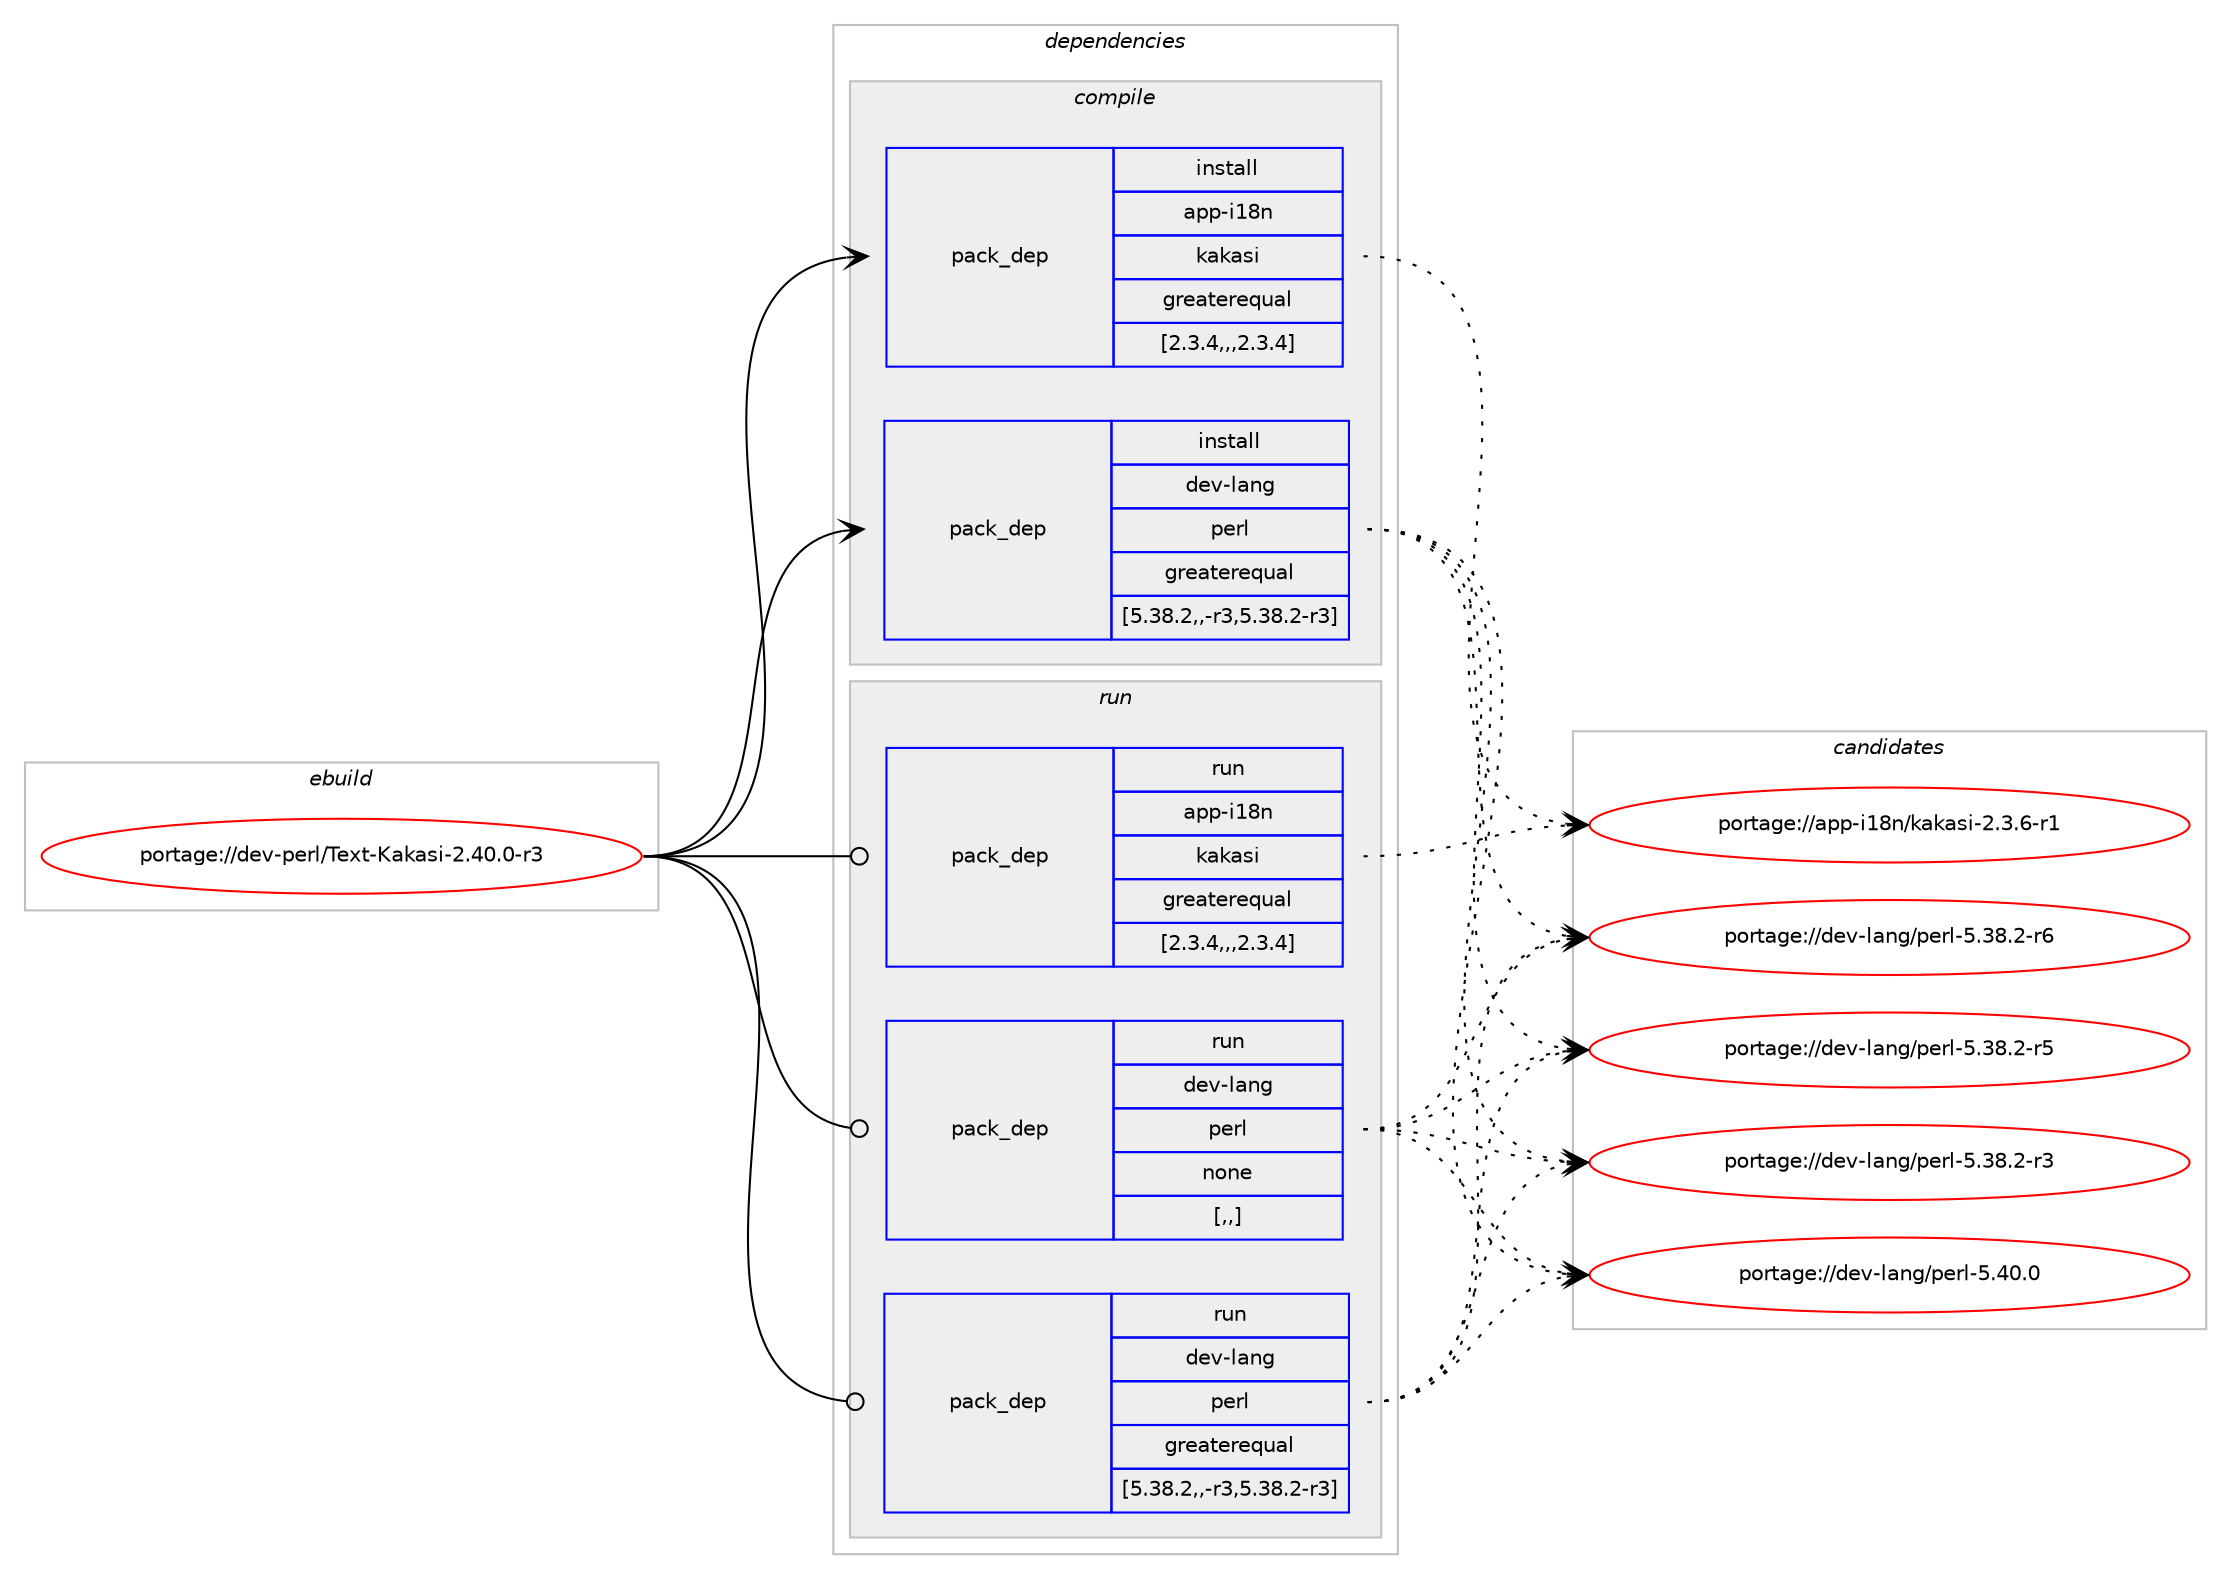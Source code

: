 digraph prolog {

# *************
# Graph options
# *************

newrank=true;
concentrate=true;
compound=true;
graph [rankdir=LR,fontname=Helvetica,fontsize=10,ranksep=1.5];#, ranksep=2.5, nodesep=0.2];
edge  [arrowhead=vee];
node  [fontname=Helvetica,fontsize=10];

# **********
# The ebuild
# **********

subgraph cluster_leftcol {
color=gray;
label=<<i>ebuild</i>>;
id [label="portage://dev-perl/Text-Kakasi-2.40.0-r3", color=red, width=4, href="../dev-perl/Text-Kakasi-2.40.0-r3.svg"];
}

# ****************
# The dependencies
# ****************

subgraph cluster_midcol {
color=gray;
label=<<i>dependencies</i>>;
subgraph cluster_compile {
fillcolor="#eeeeee";
style=filled;
label=<<i>compile</i>>;
subgraph pack106913 {
dependency138236 [label=<<TABLE BORDER="0" CELLBORDER="1" CELLSPACING="0" CELLPADDING="4" WIDTH="220"><TR><TD ROWSPAN="6" CELLPADDING="30">pack_dep</TD></TR><TR><TD WIDTH="110">install</TD></TR><TR><TD>app-i18n</TD></TR><TR><TD>kakasi</TD></TR><TR><TD>greaterequal</TD></TR><TR><TD>[2.3.4,,,2.3.4]</TD></TR></TABLE>>, shape=none, color=blue];
}
id:e -> dependency138236:w [weight=20,style="solid",arrowhead="vee"];
subgraph pack106914 {
dependency138237 [label=<<TABLE BORDER="0" CELLBORDER="1" CELLSPACING="0" CELLPADDING="4" WIDTH="220"><TR><TD ROWSPAN="6" CELLPADDING="30">pack_dep</TD></TR><TR><TD WIDTH="110">install</TD></TR><TR><TD>dev-lang</TD></TR><TR><TD>perl</TD></TR><TR><TD>greaterequal</TD></TR><TR><TD>[5.38.2,,-r3,5.38.2-r3]</TD></TR></TABLE>>, shape=none, color=blue];
}
id:e -> dependency138237:w [weight=20,style="solid",arrowhead="vee"];
}
subgraph cluster_compileandrun {
fillcolor="#eeeeee";
style=filled;
label=<<i>compile and run</i>>;
}
subgraph cluster_run {
fillcolor="#eeeeee";
style=filled;
label=<<i>run</i>>;
subgraph pack106915 {
dependency138238 [label=<<TABLE BORDER="0" CELLBORDER="1" CELLSPACING="0" CELLPADDING="4" WIDTH="220"><TR><TD ROWSPAN="6" CELLPADDING="30">pack_dep</TD></TR><TR><TD WIDTH="110">run</TD></TR><TR><TD>app-i18n</TD></TR><TR><TD>kakasi</TD></TR><TR><TD>greaterequal</TD></TR><TR><TD>[2.3.4,,,2.3.4]</TD></TR></TABLE>>, shape=none, color=blue];
}
id:e -> dependency138238:w [weight=20,style="solid",arrowhead="odot"];
subgraph pack106916 {
dependency138239 [label=<<TABLE BORDER="0" CELLBORDER="1" CELLSPACING="0" CELLPADDING="4" WIDTH="220"><TR><TD ROWSPAN="6" CELLPADDING="30">pack_dep</TD></TR><TR><TD WIDTH="110">run</TD></TR><TR><TD>dev-lang</TD></TR><TR><TD>perl</TD></TR><TR><TD>greaterequal</TD></TR><TR><TD>[5.38.2,,-r3,5.38.2-r3]</TD></TR></TABLE>>, shape=none, color=blue];
}
id:e -> dependency138239:w [weight=20,style="solid",arrowhead="odot"];
subgraph pack106917 {
dependency138240 [label=<<TABLE BORDER="0" CELLBORDER="1" CELLSPACING="0" CELLPADDING="4" WIDTH="220"><TR><TD ROWSPAN="6" CELLPADDING="30">pack_dep</TD></TR><TR><TD WIDTH="110">run</TD></TR><TR><TD>dev-lang</TD></TR><TR><TD>perl</TD></TR><TR><TD>none</TD></TR><TR><TD>[,,]</TD></TR></TABLE>>, shape=none, color=blue];
}
id:e -> dependency138240:w [weight=20,style="solid",arrowhead="odot"];
}
}

# **************
# The candidates
# **************

subgraph cluster_choices {
rank=same;
color=gray;
label=<<i>candidates</i>>;

subgraph choice106913 {
color=black;
nodesep=1;
choice971121124510549561104710797107971151054550465146544511449 [label="portage://app-i18n/kakasi-2.3.6-r1", color=red, width=4,href="../app-i18n/kakasi-2.3.6-r1.svg"];
dependency138236:e -> choice971121124510549561104710797107971151054550465146544511449:w [style=dotted,weight="100"];
}
subgraph choice106914 {
color=black;
nodesep=1;
choice10010111845108971101034711210111410845534652484648 [label="portage://dev-lang/perl-5.40.0", color=red, width=4,href="../dev-lang/perl-5.40.0.svg"];
choice100101118451089711010347112101114108455346515646504511454 [label="portage://dev-lang/perl-5.38.2-r6", color=red, width=4,href="../dev-lang/perl-5.38.2-r6.svg"];
choice100101118451089711010347112101114108455346515646504511453 [label="portage://dev-lang/perl-5.38.2-r5", color=red, width=4,href="../dev-lang/perl-5.38.2-r5.svg"];
choice100101118451089711010347112101114108455346515646504511451 [label="portage://dev-lang/perl-5.38.2-r3", color=red, width=4,href="../dev-lang/perl-5.38.2-r3.svg"];
dependency138237:e -> choice10010111845108971101034711210111410845534652484648:w [style=dotted,weight="100"];
dependency138237:e -> choice100101118451089711010347112101114108455346515646504511454:w [style=dotted,weight="100"];
dependency138237:e -> choice100101118451089711010347112101114108455346515646504511453:w [style=dotted,weight="100"];
dependency138237:e -> choice100101118451089711010347112101114108455346515646504511451:w [style=dotted,weight="100"];
}
subgraph choice106915 {
color=black;
nodesep=1;
choice971121124510549561104710797107971151054550465146544511449 [label="portage://app-i18n/kakasi-2.3.6-r1", color=red, width=4,href="../app-i18n/kakasi-2.3.6-r1.svg"];
dependency138238:e -> choice971121124510549561104710797107971151054550465146544511449:w [style=dotted,weight="100"];
}
subgraph choice106916 {
color=black;
nodesep=1;
choice10010111845108971101034711210111410845534652484648 [label="portage://dev-lang/perl-5.40.0", color=red, width=4,href="../dev-lang/perl-5.40.0.svg"];
choice100101118451089711010347112101114108455346515646504511454 [label="portage://dev-lang/perl-5.38.2-r6", color=red, width=4,href="../dev-lang/perl-5.38.2-r6.svg"];
choice100101118451089711010347112101114108455346515646504511453 [label="portage://dev-lang/perl-5.38.2-r5", color=red, width=4,href="../dev-lang/perl-5.38.2-r5.svg"];
choice100101118451089711010347112101114108455346515646504511451 [label="portage://dev-lang/perl-5.38.2-r3", color=red, width=4,href="../dev-lang/perl-5.38.2-r3.svg"];
dependency138239:e -> choice10010111845108971101034711210111410845534652484648:w [style=dotted,weight="100"];
dependency138239:e -> choice100101118451089711010347112101114108455346515646504511454:w [style=dotted,weight="100"];
dependency138239:e -> choice100101118451089711010347112101114108455346515646504511453:w [style=dotted,weight="100"];
dependency138239:e -> choice100101118451089711010347112101114108455346515646504511451:w [style=dotted,weight="100"];
}
subgraph choice106917 {
color=black;
nodesep=1;
choice10010111845108971101034711210111410845534652484648 [label="portage://dev-lang/perl-5.40.0", color=red, width=4,href="../dev-lang/perl-5.40.0.svg"];
choice100101118451089711010347112101114108455346515646504511454 [label="portage://dev-lang/perl-5.38.2-r6", color=red, width=4,href="../dev-lang/perl-5.38.2-r6.svg"];
choice100101118451089711010347112101114108455346515646504511453 [label="portage://dev-lang/perl-5.38.2-r5", color=red, width=4,href="../dev-lang/perl-5.38.2-r5.svg"];
choice100101118451089711010347112101114108455346515646504511451 [label="portage://dev-lang/perl-5.38.2-r3", color=red, width=4,href="../dev-lang/perl-5.38.2-r3.svg"];
dependency138240:e -> choice10010111845108971101034711210111410845534652484648:w [style=dotted,weight="100"];
dependency138240:e -> choice100101118451089711010347112101114108455346515646504511454:w [style=dotted,weight="100"];
dependency138240:e -> choice100101118451089711010347112101114108455346515646504511453:w [style=dotted,weight="100"];
dependency138240:e -> choice100101118451089711010347112101114108455346515646504511451:w [style=dotted,weight="100"];
}
}

}
